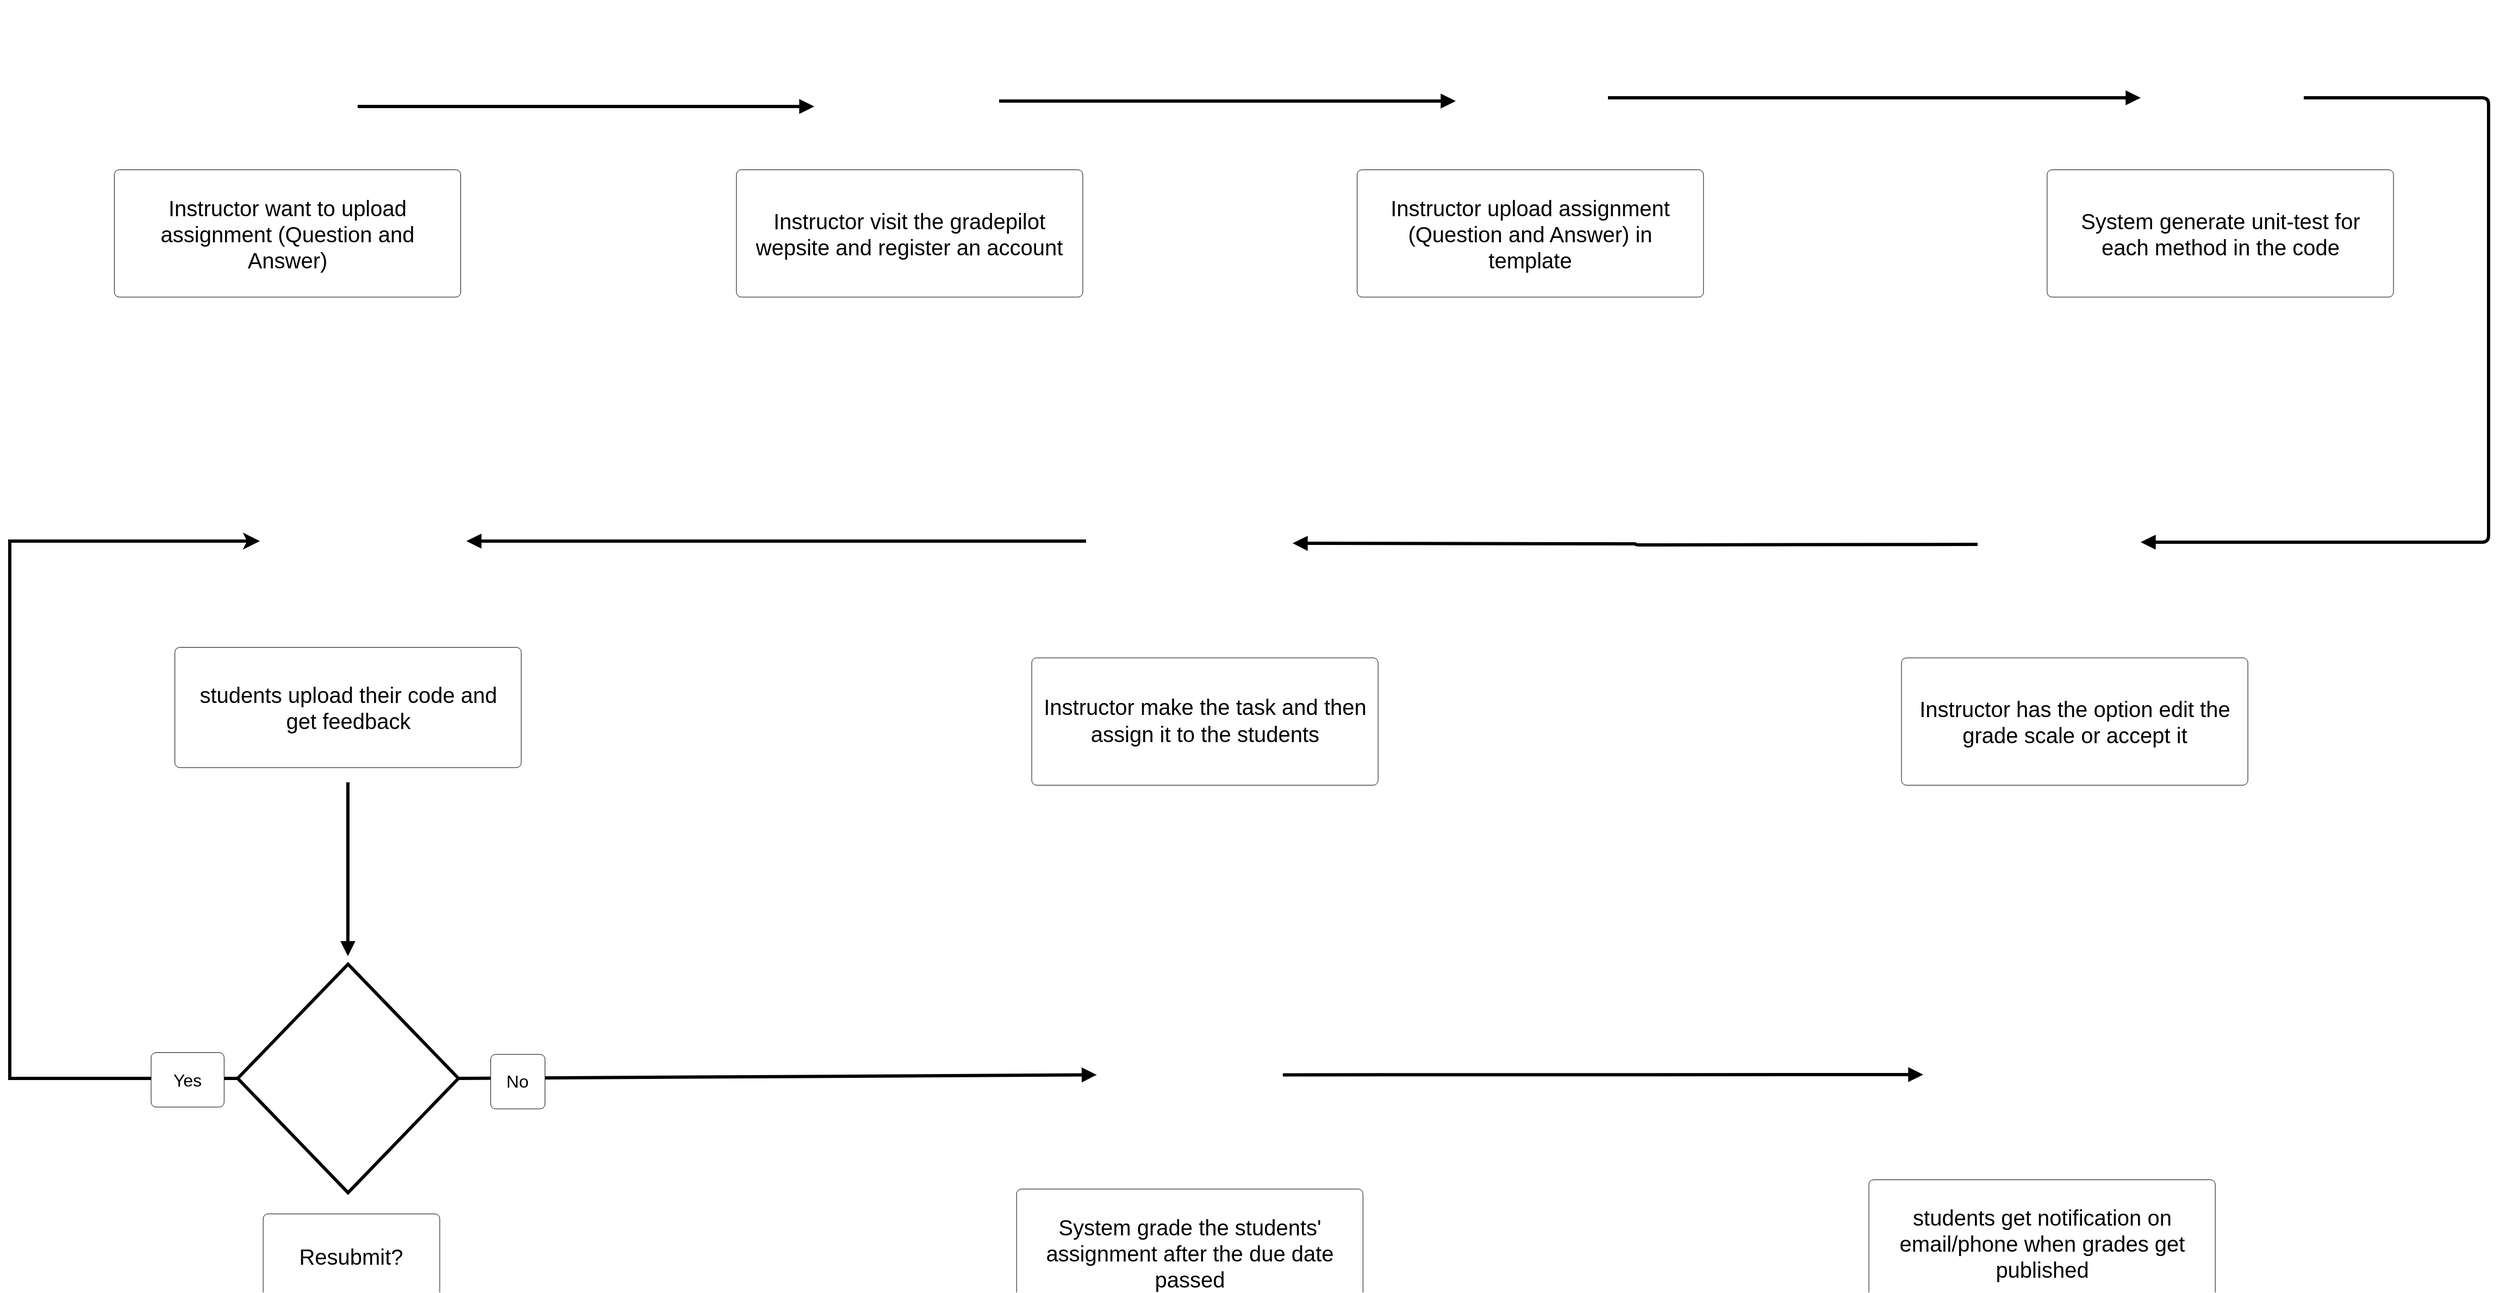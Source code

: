 <mxfile version="24.9.0">
  <diagram name="Page-1" id="XUwWF2s2ND4r8KXp4mdf">
    <mxGraphModel dx="3360" dy="1486" grid="1" gridSize="10" guides="1" tooltips="1" connect="1" arrows="1" fold="1" page="1" pageScale="1" pageWidth="900" pageHeight="1600" math="0" shadow="0">
      <root>
        <mxCell id="0" />
        <mxCell id="1" parent="0" />
        <mxCell id="uLa3YSmyuf6-ixNmp2Hf-1" value="Instructor want to upload assignment (Question and Answer) " style="html=1;overflow=block;blockSpacing=1;whiteSpace=wrap;fontSize=20;spacing=9;verticalAlign=middle;strokeColor=#000000;rounded=1;absoluteArcSize=1;arcSize=9;fillColor=default;strokeWidth=NaN;lucidId=g~-n_72lhCFz;" parent="1" vertex="1">
          <mxGeometry x="366.171" y="316.25" width="318.578" height="117.187" as="geometry" />
        </mxCell>
        <mxCell id="uLa3YSmyuf6-ixNmp2Hf-2" value="" style="html=1;overflow=block;blockSpacing=1;whiteSpace=wrap;shape=image;fontSize=13;spacing=3.8;strokeColor=none;strokeOpacity=100;strokeWidth=0;image=https://images.lucid.app/images/cf29f117-7d04-4672-97fa-d16898096b3e/content;imageAspect=0;lucidId=vh_nGRNSJd6I;" parent="1" vertex="1">
          <mxGeometry x="459.871" y="160" width="131.179" height="136.719" as="geometry" />
        </mxCell>
        <mxCell id="uLa3YSmyuf6-ixNmp2Hf-3" value="Instructor visit the gradepilot wepsite and register an account" style="html=1;overflow=block;blockSpacing=1;whiteSpace=wrap;fontSize=20;spacing=9;verticalAlign=middle;strokeColor=#000000;rounded=1;absoluteArcSize=1;arcSize=9;fillColor=default;strokeWidth=NaN;lucidId=4i_nZ2Z2NjIl;" parent="1" vertex="1">
          <mxGeometry x="938.363" y="316.25" width="318.578" height="117.187" as="geometry" />
        </mxCell>
        <mxCell id="uLa3YSmyuf6-ixNmp2Hf-4" value="Instructor upload assignment (Question and Answer)  in template" style="html=1;overflow=block;blockSpacing=1;whiteSpace=wrap;fontSize=20;spacing=9;verticalAlign=middle;strokeColor=#000000;rounded=1;absoluteArcSize=1;arcSize=9;fillColor=default;strokeWidth=NaN;lucidId=Lo_nSm~tk-nF;" parent="1" vertex="1">
          <mxGeometry x="1509.305" y="316.25" width="318.578" height="117.187" as="geometry" />
        </mxCell>
        <mxCell id="uLa3YSmyuf6-ixNmp2Hf-5" value="" style="html=1;jettySize=18;whiteSpace=wrap;fontSize=13;strokeOpacity=100;strokeWidth=3;rounded=1;arcSize=12;edgeStyle=orthogonalEdgeStyle;startArrow=none;endArrow=block;endFill=1;lucidId=ld_nqYoT4GKa;" parent="1" edge="1">
          <mxGeometry width="100" height="100" relative="1" as="geometry">
            <Array as="points" />
            <mxPoint x="590" y="258" as="sourcePoint" />
            <mxPoint x="1010" y="258" as="targetPoint" />
          </mxGeometry>
        </mxCell>
        <mxCell id="uLa3YSmyuf6-ixNmp2Hf-6" value="" style="html=1;overflow=block;blockSpacing=1;whiteSpace=wrap;shape=image;fontSize=13;spacing=0;strokeColor=none;strokeOpacity=100;rounded=1;absoluteArcSize=1;arcSize=9;strokeWidth=0;image=https://images.lucid.app/images/8611eeb5-6785-4f5e-a9c1-1b1d1205eb57/content;imageAspect=0;lucidId=Ki_ng3.P~-tq;" parent="1" vertex="1">
          <mxGeometry x="1032.062" y="160" width="131.179" height="136.719" as="geometry" />
        </mxCell>
        <mxCell id="uLa3YSmyuf6-ixNmp2Hf-7" value="" style="html=1;overflow=block;blockSpacing=1;whiteSpace=wrap;shape=image;fontSize=13;spacing=0;strokeColor=none;strokeOpacity=100;rounded=1;absoluteArcSize=1;arcSize=9;strokeWidth=0;image=https://images.lucid.app/images/6fe8032e-52cd-45f6-b373-1c3d6a6fee62/content;imageAspect=0;lucidId=eB_nZKGIF~u5;" parent="1" vertex="1">
          <mxGeometry x="2240.162" y="170.417" width="124.933" height="130.208" as="geometry" />
        </mxCell>
        <mxCell id="uLa3YSmyuf6-ixNmp2Hf-8" value="System generate unit-test for each method in the code" style="html=1;overflow=block;blockSpacing=1;whiteSpace=wrap;fontSize=20;spacing=9;verticalAlign=middle;strokeColor=#000000;rounded=1;absoluteArcSize=1;arcSize=9;fillColor=default;strokeWidth=NaN;lucidId=uB_nMYnb3KVG;" parent="1" vertex="1">
          <mxGeometry x="2143.963" y="316.25" width="318.578" height="117.187" as="geometry" />
        </mxCell>
        <mxCell id="uLa3YSmyuf6-ixNmp2Hf-9" value="" style="html=1;overflow=block;blockSpacing=1;whiteSpace=wrap;shape=image;fontSize=13;spacing=3.8;strokeColor=none;strokeOpacity=100;strokeWidth=0;image=https://images.lucid.app/images/15e8bce5-4d7f-41ec-a2ed-1eda033fa88e/content;imageAspect=0;lucidId=kK_nUjFdbjG9;" parent="1" vertex="1">
          <mxGeometry x="2087.462" y="589.688" width="137.426" height="143.229" as="geometry" />
        </mxCell>
        <mxCell id="uLa3YSmyuf6-ixNmp2Hf-10" value="Instructor has the option edit the grade scale or accept it" style="html=1;overflow=block;blockSpacing=1;whiteSpace=wrap;fontSize=20;spacing=9;verticalAlign=middle;strokeColor=#000000;rounded=1;absoluteArcSize=1;arcSize=9;fillColor=default;strokeWidth=NaN;lucidId=rK_nJaGioGZU;" parent="1" vertex="1">
          <mxGeometry x="2010.003" y="765.469" width="318.578" height="117.187" as="geometry" />
        </mxCell>
        <mxCell id="uLa3YSmyuf6-ixNmp2Hf-11" value="&lt;div style=&quot;display: flex; justify-content: center; text-align: center; align-items: baseline; font-size: 20px; line-height: 1.25; margin-top: -2px;&quot;&gt;&lt;span style=&quot;font-size: 20px;&quot;&gt;&lt;span style=&quot;font-size: 20px;&quot;&gt;Instructor make the task and then &lt;/span&gt;&lt;span style=&quot;font-size: 20px; color: rgb(0, 0, 0);&quot;&gt;assign&lt;/span&gt;&lt;span style=&quot;font-size: 20px; color: rgb(0, 0, 0);&quot;&gt; &lt;/span&gt;&lt;span style=&quot;font-size: 20px;&quot;&gt;it to the students&lt;/span&gt;&lt;/span&gt;&lt;/div&gt;" style="html=1;overflow=block;blockSpacing=1;whiteSpace=wrap;fontSize=20;spacing=9;verticalAlign=middle;strokeColor=#000000;rounded=1;absoluteArcSize=1;arcSize=9;fillColor=default;strokeWidth=NaN;lucidId=fM_n-XyTZdL4;" parent="1" vertex="1">
          <mxGeometry x="1209.995" y="765.469" width="318.578" height="117.187" as="geometry" />
        </mxCell>
        <mxCell id="uLa3YSmyuf6-ixNmp2Hf-12" value="" style="html=1;overflow=block;blockSpacing=1;whiteSpace=wrap;shape=image;fontSize=13;spacing=3.8;strokeColor=none;strokeOpacity=100;strokeWidth=0;image=https://images.lucid.app/images/f3780656-6d7f-45b9-bf1d-8745f2e24056/content;imageAspect=0;lucidId=-R_nAK9wsuUp;" parent="1" vertex="1">
          <mxGeometry x="1609.251" y="184.74" width="119.935" height="125.0" as="geometry" />
        </mxCell>
        <mxCell id="uLa3YSmyuf6-ixNmp2Hf-13" value="" style="html=1;overflow=block;blockSpacing=1;whiteSpace=wrap;shape=image;fontSize=13;spacing=0;strokeColor=none;strokeOpacity=100;rounded=1;absoluteArcSize=1;arcSize=9;strokeWidth=0;image=https://images.lucid.app/images/3f09c404-20ad-480c-8180-72ea19dbebd9/content;imageAspect=0;lucidId=iT_nMNf7s1cx;" parent="1" vertex="1">
          <mxGeometry x="1291.202" y="589.688" width="137.426" height="143.229" as="geometry" />
        </mxCell>
        <mxCell id="uLa3YSmyuf6-ixNmp2Hf-15" value="" style="html=1;overflow=block;blockSpacing=1;whiteSpace=wrap;shape=image;fontSize=13;spacing=0;strokeColor=none;strokeOpacity=100;rounded=1;absoluteArcSize=1;arcSize=9;strokeWidth=0;image=https://images.lucid.app/images/2850595e-226b-4c26-bd48-080ef7069bdb/content;imageAspect=0;lucidId=uW_nDHdMSMSp;" parent="1" vertex="1">
          <mxGeometry x="2068.7" y="1081.488" width="129.93" height="135.417" as="geometry" />
        </mxCell>
        <mxCell id="uLa3YSmyuf6-ixNmp2Hf-16" value="students get notification on email/phone when grades get published" style="html=1;overflow=block;blockSpacing=1;whiteSpace=wrap;fontSize=20;spacing=9;verticalAlign=middle;strokeColor=#000000;rounded=1;absoluteArcSize=1;arcSize=9;fillColor=default;strokeWidth=NaN;lucidId=GW_ndmxsG6gZ;" parent="1" vertex="1">
          <mxGeometry x="1979.998" y="1245.779" width="318.578" height="117.187" as="geometry" />
        </mxCell>
        <mxCell id="uLa3YSmyuf6-ixNmp2Hf-17" value="students upload their code and get feedback" style="html=1;overflow=block;blockSpacing=1;whiteSpace=wrap;fontSize=20;spacing=9;verticalAlign=middle;strokeColor=#000000;rounded=1;absoluteArcSize=1;arcSize=9;fillColor=default;strokeWidth=NaN;lucidId=U0_nzfAXelq3;" parent="1" vertex="1">
          <mxGeometry x="421.866" y="755.779" width="318.578" height="110.677" as="geometry" />
        </mxCell>
        <mxCell id="uLa3YSmyuf6-ixNmp2Hf-18" value="" style="html=1;overflow=block;blockSpacing=1;whiteSpace=wrap;shape=image;fontSize=13;spacing=0;strokeColor=none;strokeOpacity=100;rounded=1;absoluteArcSize=1;arcSize=9;strokeWidth=0;image=https://images.lucid.app/images/a20d1592-d6b2-4e59-8706-604a2c6ea2d1/content;imageAspect=0;lucidId=d4_nnMkV1p_3;" parent="1" vertex="1">
          <mxGeometry x="515.565" y="579.997" width="149.919" height="156.25" as="geometry" />
        </mxCell>
        <mxCell id="uLa3YSmyuf6-ixNmp2Hf-19" value="System grade the students&#39; assignment after the due date passed" style="html=1;overflow=block;blockSpacing=1;whiteSpace=wrap;fontSize=20;spacing=9;verticalAlign=middle;strokeColor=#000000;rounded=1;absoluteArcSize=1;arcSize=9;fillColor=default;strokeWidth=NaN;lucidId=p4_nxWOM-g6~;" parent="1" vertex="1">
          <mxGeometry x="1196.069" y="1254.342" width="318.578" height="117.187" as="geometry" />
        </mxCell>
        <mxCell id="uLa3YSmyuf6-ixNmp2Hf-20" value="" style="html=1;overflow=block;blockSpacing=1;whiteSpace=wrap;shape=image;fontSize=13;spacing=0;strokeColor=none;strokeOpacity=100;rounded=1;absoluteArcSize=1;arcSize=9;strokeWidth=0;image=https://images.lucid.app/images/3c8733b0-6be3-481e-991e-d37541d2ebf4/content;imageAspect=0;lucidId=l7_niEyFFGEM;" parent="1" vertex="1">
          <mxGeometry x="1269.783" y="1060" width="171.158" height="178.385" as="geometry" />
        </mxCell>
        <mxCell id="uLa3YSmyuf6-ixNmp2Hf-23" value="" style="html=1;jettySize=18;whiteSpace=wrap;fontSize=13;strokeOpacity=100;strokeWidth=3;rounded=1;arcSize=12;edgeStyle=orthogonalEdgeStyle;startArrow=none;endArrow=block;endFill=1;lucidId=1-_nRsYmtrjV;" parent="1" edge="1">
          <mxGeometry width="100" height="100" relative="1" as="geometry">
            <Array as="points" />
            <mxPoint x="1180" y="253" as="sourcePoint" />
            <mxPoint x="1600" y="253" as="targetPoint" />
          </mxGeometry>
        </mxCell>
        <mxCell id="uLa3YSmyuf6-ixNmp2Hf-24" value="" style="html=1;jettySize=18;whiteSpace=wrap;fontSize=13;strokeOpacity=100;strokeWidth=3;rounded=1;arcSize=12;startArrow=none;endArrow=block;endFill=1;lucidId=G__nIQE1pVD~;" parent="1" edge="1">
          <mxGeometry width="100" height="100" relative="1" as="geometry">
            <mxPoint x="1740" y="250" as="sourcePoint" />
            <mxPoint x="2230" y="250" as="targetPoint" />
          </mxGeometry>
        </mxCell>
        <mxCell id="uLa3YSmyuf6-ixNmp2Hf-25" value="" style="html=1;jettySize=18;whiteSpace=wrap;fontSize=13;strokeOpacity=100;strokeWidth=3;rounded=1;arcSize=12;edgeStyle=elbowEdgeStyle;startArrow=none;endArrow=block;endFill=1;lucidId=P__nck6mVBAa;" parent="1" edge="1">
          <mxGeometry width="100" height="100" relative="1" as="geometry">
            <Array as="points">
              <mxPoint x="2550" y="440" />
            </Array>
            <mxPoint x="2380" y="250" as="sourcePoint" />
            <mxPoint x="2230" y="659" as="targetPoint" />
          </mxGeometry>
        </mxCell>
        <mxCell id="uLa3YSmyuf6-ixNmp2Hf-26" value="" style="html=1;jettySize=18;whiteSpace=wrap;fontSize=13;strokeOpacity=100;strokeWidth=3;rounded=1;arcSize=12;edgeStyle=orthogonalEdgeStyle;startArrow=none;endArrow=block;endFill=1;lucidId=_~_nXb6O8xkQ;" parent="1" edge="1">
          <mxGeometry width="100" height="100" relative="1" as="geometry">
            <Array as="points" />
            <mxPoint x="2080" y="661" as="sourcePoint" />
            <mxPoint x="1450" y="660" as="targetPoint" />
          </mxGeometry>
        </mxCell>
        <mxCell id="uLa3YSmyuf6-ixNmp2Hf-27" value="" style="html=1;jettySize=18;whiteSpace=wrap;fontSize=13;strokeOpacity=100;strokeWidth=3;rounded=1;arcSize=12;edgeStyle=orthogonalEdgeStyle;startArrow=none;endArrow=block;endFill=1;lucidId=ha.nzfznojWz;" parent="1" edge="1">
          <mxGeometry width="100" height="100" relative="1" as="geometry">
            <Array as="points" />
            <mxPoint x="1260" y="658" as="sourcePoint" />
            <mxPoint x="690" y="658" as="targetPoint" />
          </mxGeometry>
        </mxCell>
        <mxCell id="uLa3YSmyuf6-ixNmp2Hf-30" value="" style="html=1;jettySize=18;whiteSpace=wrap;fontSize=13;strokeOpacity=100;strokeWidth=3;rounded=1;arcSize=12;startArrow=none;endArrow=block;endFill=1;exitX=1;exitY=0.5;lucidId=Cb.nTFyvcLu6;exitDx=0;exitDy=0;" parent="1" source="uLa3YSmyuf6-ixNmp2Hf-20" edge="1">
          <mxGeometry width="100" height="100" relative="1" as="geometry">
            <mxPoint x="2030" y="1149" as="targetPoint" />
          </mxGeometry>
        </mxCell>
        <mxCell id="4fh0Ms_fV5VYOMW13M3N-1" value="Resubmit?" style="html=1;overflow=block;blockSpacing=1;whiteSpace=wrap;fontSize=20;spacing=9;verticalAlign=middle;strokeColor=#000000;rounded=1;absoluteArcSize=1;arcSize=9;fillColor=default;strokeWidth=NaN;lucidId=U0_nzfAXelq3;" parent="1" vertex="1">
          <mxGeometry x="503.069" y="1277.195" width="162.412" height="78.125" as="geometry" />
        </mxCell>
        <mxCell id="4fh0Ms_fV5VYOMW13M3N-5" style="edgeStyle=orthogonalEdgeStyle;rounded=0;orthogonalLoop=1;jettySize=auto;html=1;exitX=0;exitY=0.5;exitDx=0;exitDy=0;strokeWidth=3;" parent="1" source="4fh0Ms_fV5VYOMW13M3N-2" edge="1">
          <mxGeometry relative="1" as="geometry">
            <Array as="points">
              <mxPoint x="270" y="1153" />
              <mxPoint x="270" y="658" />
            </Array>
            <mxPoint x="500" y="658" as="targetPoint" />
          </mxGeometry>
        </mxCell>
        <mxCell id="4fh0Ms_fV5VYOMW13M3N-2" value="" style="rhombus;whiteSpace=wrap;html=1;strokeWidth=3;" parent="1" vertex="1">
          <mxGeometry x="479.647" y="1047.376" width="203.016" height="210.286" as="geometry" />
        </mxCell>
        <mxCell id="AE_igfP6iT5ziy18r5x5-12" value="" style="html=1;jettySize=18;whiteSpace=wrap;fontSize=13;strokeOpacity=100;strokeWidth=3;rounded=1;arcSize=12;startArrow=none;endArrow=block;endFill=1;lucidId=ha.nzfznojWz;exitX=1;exitY=0.5;exitDx=0;exitDy=0;entryX=0;entryY=0.5;entryDx=0;entryDy=0;" edge="1" parent="1" source="4fh0Ms_fV5VYOMW13M3N-2" target="uLa3YSmyuf6-ixNmp2Hf-20">
          <mxGeometry width="100" height="100" relative="1" as="geometry">
            <mxPoint x="1640" y="1160" as="sourcePoint" />
            <mxPoint x="1420" y="1090" as="targetPoint" />
          </mxGeometry>
        </mxCell>
        <mxCell id="4fh0Ms_fV5VYOMW13M3N-8" value="No" style="html=1;overflow=block;blockSpacing=1;whiteSpace=wrap;fontSize=16;spacing=9;verticalAlign=middle;strokeColor=#000000;rounded=1;absoluteArcSize=1;arcSize=9;fillColor=default;strokeWidth=NaN;lucidId=U0_nzfAXelq3;" parent="1" vertex="1">
          <mxGeometry x="712.331" y="1130.384" width="49.973" height="50.13" as="geometry" />
        </mxCell>
        <mxCell id="4fh0Ms_fV5VYOMW13M3N-7" value="Yes" style="html=1;overflow=block;blockSpacing=1;whiteSpace=wrap;fontSize=16;spacing=9;verticalAlign=middle;strokeColor=#000000;rounded=1;absoluteArcSize=1;arcSize=9;fillColor=default;strokeWidth=NaN;lucidId=U0_nzfAXelq3;" parent="1" vertex="1">
          <mxGeometry x="399.999" y="1128.757" width="67.151" height="50.13" as="geometry" />
        </mxCell>
        <mxCell id="AE_igfP6iT5ziy18r5x5-7" value="" style="html=1;jettySize=18;whiteSpace=wrap;fontSize=13;strokeOpacity=100;strokeWidth=3;rounded=1;arcSize=12;edgeStyle=orthogonalEdgeStyle;startArrow=none;endArrow=block;endFill=1;lucidId=ha.nzfznojWz;" edge="1" parent="1">
          <mxGeometry width="100" height="100" relative="1" as="geometry">
            <Array as="points" />
            <mxPoint x="581" y="880" as="sourcePoint" />
            <mxPoint x="581" y="1040" as="targetPoint" />
          </mxGeometry>
        </mxCell>
      </root>
    </mxGraphModel>
  </diagram>
</mxfile>
